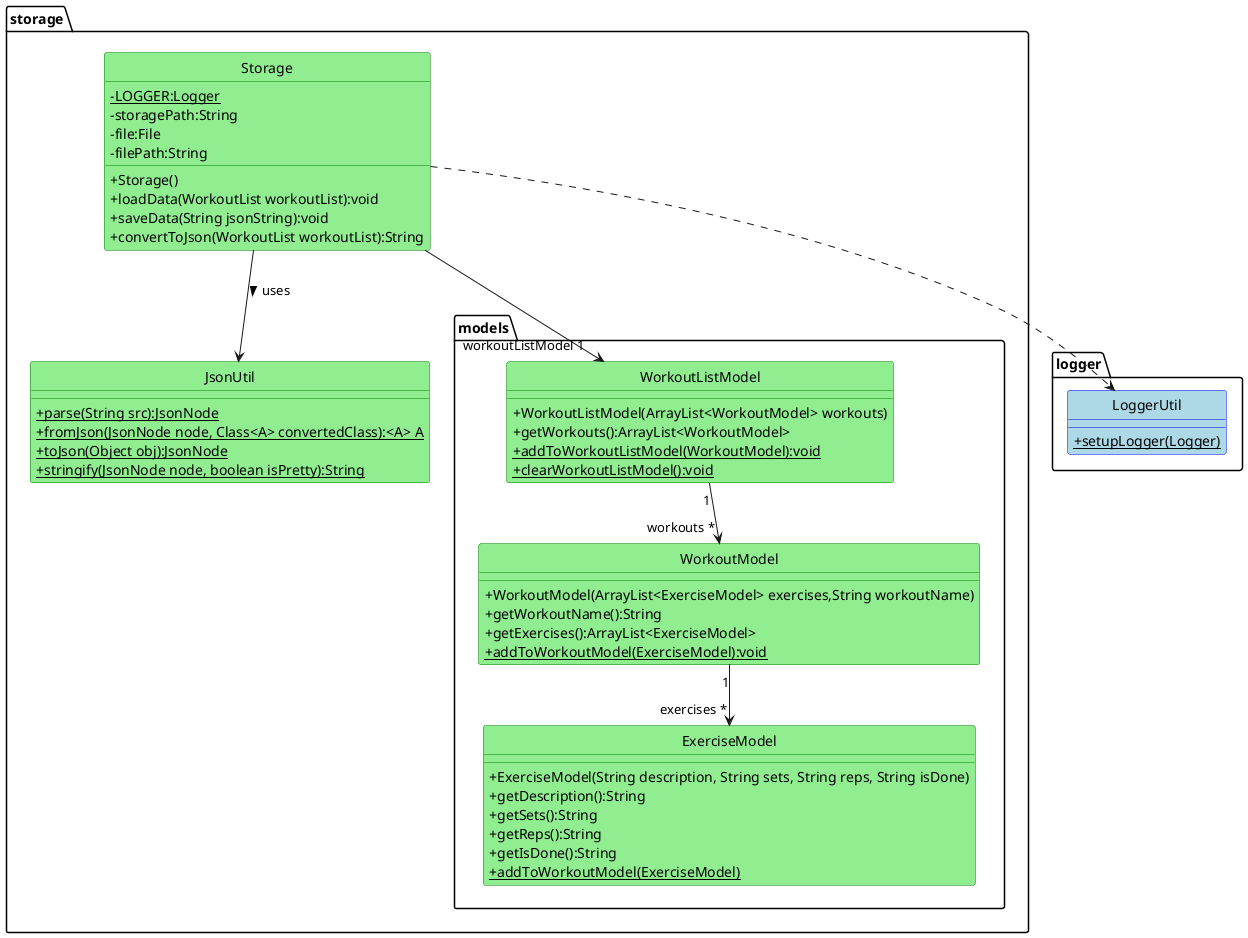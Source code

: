 @startuml
skinparam classAttributeIconSize 0
skinparam stereotypeCBackgroundColor White
hide circle
package "logger" {
class LoggerUtil #LightBlue##Blue {
+setupLogger(Logger) {static}
}
}
package "storage" {
together {
class Storage #LightGreen##Green {
-LOGGER:Logger {static}
-storagePath:String
-file:File
-filePath:String
+Storage()
+loadData(WorkoutList workoutList):void
+saveData(String jsonString):void
+convertToJson(WorkoutList workoutList):String
}
class JsonUtil #LightGreen##Green {
+parse(String src):JsonNode {static}
+fromJson(JsonNode node, Class<A> convertedClass):<A> A {static}
+toJson(Object obj):JsonNode {static}
+stringify(JsonNode node, boolean isPretty):String {static}
}
}
package "storage.models" {
together {
class WorkoutListModel #LightGreen##Green {
+WorkoutListModel(ArrayList<WorkoutModel> workouts)
+getWorkouts():ArrayList<WorkoutModel>
+addToWorkoutListModel(WorkoutModel):void {static}
+clearWorkoutListModel():void {static}
}
class WorkoutModel #LightGreen##Green {
+WorkoutModel(ArrayList<ExerciseModel> exercises,String workoutName)
+getWorkoutName():String
+getExercises():ArrayList<ExerciseModel>
+addToWorkoutModel(ExerciseModel):void {static}
}
class ExerciseModel #LightGreen##Green {
+ExerciseModel(String description, String sets, String reps, String isDone)
+getDescription():String
+getSets():String
+getReps():String
+getIsDone():String
+addToWorkoutModel(ExerciseModel) {static}
}
}
}
}
Storage-->JsonUtil : uses >
Storage--> "workoutListModel 1"WorkoutListModel
Storage..>LoggerUtil
WorkoutListModel "1" --> "workouts *" WorkoutModel
WorkoutModel "1" --> "exercises *" ExerciseModel
@enduml
